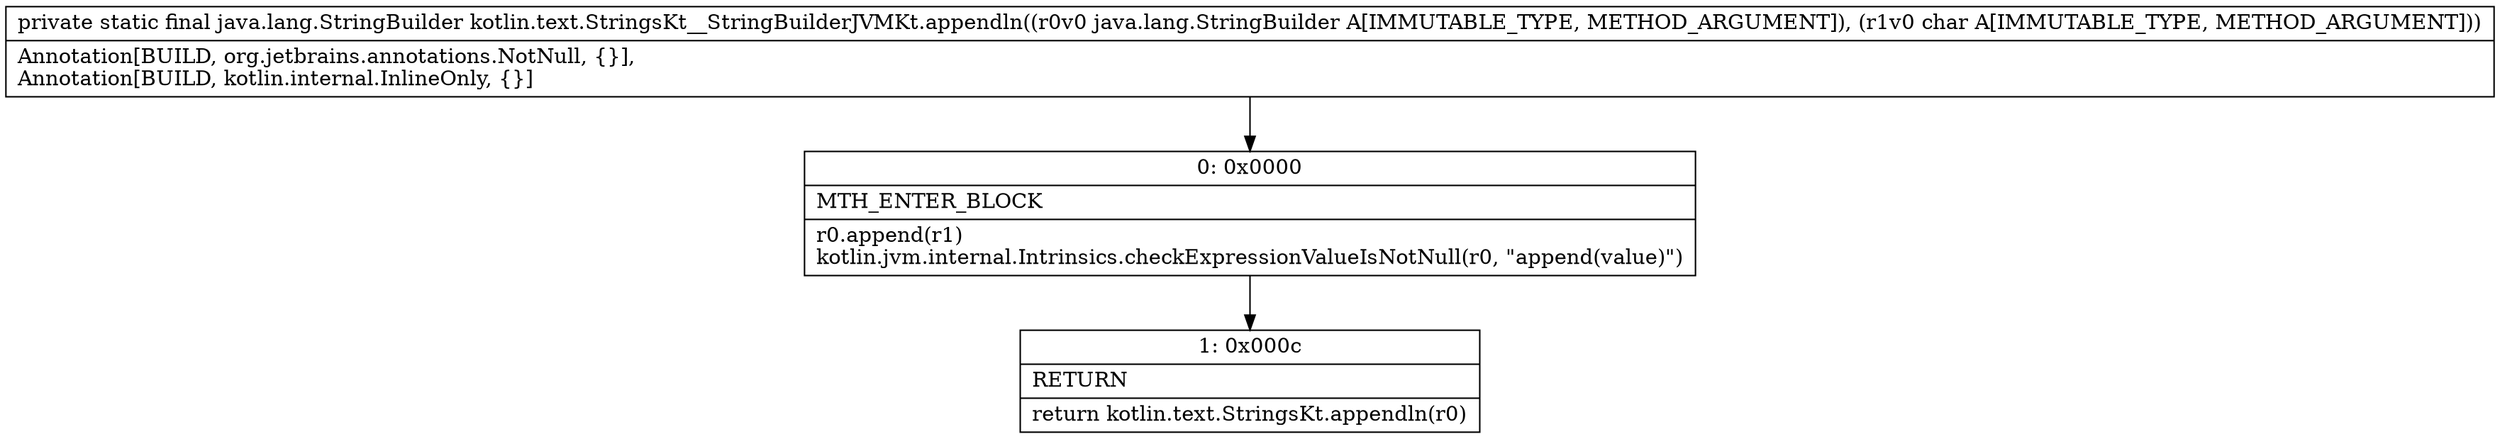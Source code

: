 digraph "CFG forkotlin.text.StringsKt__StringBuilderJVMKt.appendln(Ljava\/lang\/StringBuilder;C)Ljava\/lang\/StringBuilder;" {
Node_0 [shape=record,label="{0\:\ 0x0000|MTH_ENTER_BLOCK\l|r0.append(r1)\lkotlin.jvm.internal.Intrinsics.checkExpressionValueIsNotNull(r0, \"append(value)\")\l}"];
Node_1 [shape=record,label="{1\:\ 0x000c|RETURN\l|return kotlin.text.StringsKt.appendln(r0)\l}"];
MethodNode[shape=record,label="{private static final java.lang.StringBuilder kotlin.text.StringsKt__StringBuilderJVMKt.appendln((r0v0 java.lang.StringBuilder A[IMMUTABLE_TYPE, METHOD_ARGUMENT]), (r1v0 char A[IMMUTABLE_TYPE, METHOD_ARGUMENT]))  | Annotation[BUILD, org.jetbrains.annotations.NotNull, \{\}], \lAnnotation[BUILD, kotlin.internal.InlineOnly, \{\}]\l}"];
MethodNode -> Node_0;
Node_0 -> Node_1;
}

